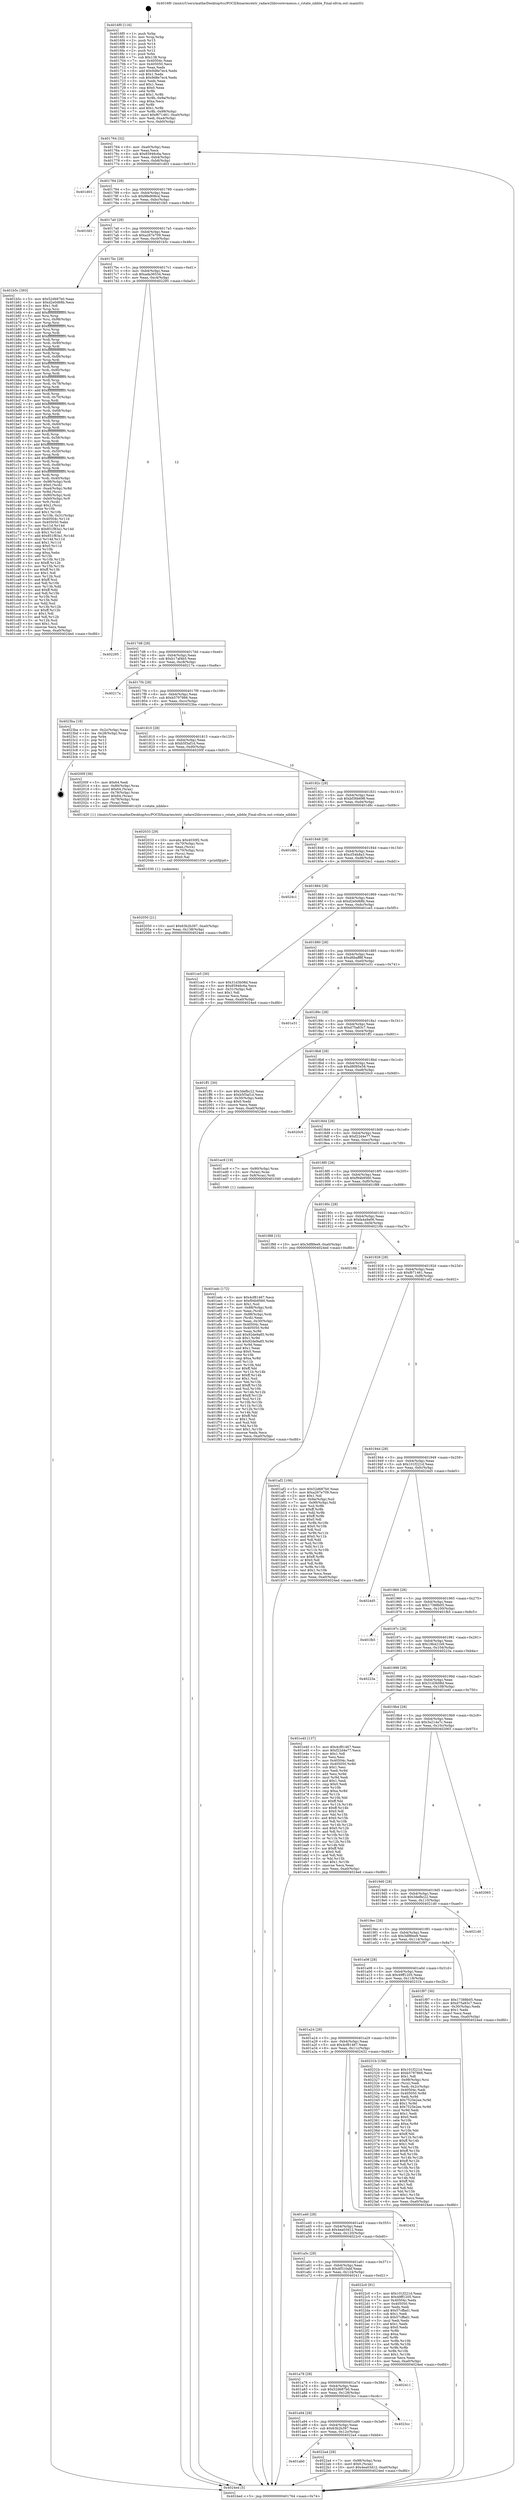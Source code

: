 digraph "0x4016f0" {
  label = "0x4016f0 (/mnt/c/Users/mathe/Desktop/tcc/POCII/binaries/extr_radare2librcorevmenus.c_rotate_nibble_Final-ollvm.out::main(0))"
  labelloc = "t"
  node[shape=record]

  Entry [label="",width=0.3,height=0.3,shape=circle,fillcolor=black,style=filled]
  "0x401764" [label="{
     0x401764 [32]\l
     | [instrs]\l
     &nbsp;&nbsp;0x401764 \<+6\>: mov -0xa0(%rbp),%eax\l
     &nbsp;&nbsp;0x40176a \<+2\>: mov %eax,%ecx\l
     &nbsp;&nbsp;0x40176c \<+6\>: sub $0x85946c6a,%ecx\l
     &nbsp;&nbsp;0x401772 \<+6\>: mov %eax,-0xb4(%rbp)\l
     &nbsp;&nbsp;0x401778 \<+6\>: mov %ecx,-0xb8(%rbp)\l
     &nbsp;&nbsp;0x40177e \<+6\>: je 0000000000401d03 \<main+0x613\>\l
  }"]
  "0x401d03" [label="{
     0x401d03\l
  }", style=dashed]
  "0x401784" [label="{
     0x401784 [28]\l
     | [instrs]\l
     &nbsp;&nbsp;0x401784 \<+5\>: jmp 0000000000401789 \<main+0x99\>\l
     &nbsp;&nbsp;0x401789 \<+6\>: mov -0xb4(%rbp),%eax\l
     &nbsp;&nbsp;0x40178f \<+5\>: sub $0x98e808cd,%eax\l
     &nbsp;&nbsp;0x401794 \<+6\>: mov %eax,-0xbc(%rbp)\l
     &nbsp;&nbsp;0x40179a \<+6\>: je 0000000000401fd3 \<main+0x8e3\>\l
  }"]
  Exit [label="",width=0.3,height=0.3,shape=circle,fillcolor=black,style=filled,peripheries=2]
  "0x401fd3" [label="{
     0x401fd3\l
  }", style=dashed]
  "0x4017a0" [label="{
     0x4017a0 [28]\l
     | [instrs]\l
     &nbsp;&nbsp;0x4017a0 \<+5\>: jmp 00000000004017a5 \<main+0xb5\>\l
     &nbsp;&nbsp;0x4017a5 \<+6\>: mov -0xb4(%rbp),%eax\l
     &nbsp;&nbsp;0x4017ab \<+5\>: sub $0xa267e709,%eax\l
     &nbsp;&nbsp;0x4017b0 \<+6\>: mov %eax,-0xc0(%rbp)\l
     &nbsp;&nbsp;0x4017b6 \<+6\>: je 0000000000401b5c \<main+0x46c\>\l
  }"]
  "0x401ab0" [label="{
     0x401ab0\l
  }", style=dashed]
  "0x401b5c" [label="{
     0x401b5c [393]\l
     | [instrs]\l
     &nbsp;&nbsp;0x401b5c \<+5\>: mov $0x52d687b0,%eax\l
     &nbsp;&nbsp;0x401b61 \<+5\>: mov $0xd2e0d68b,%ecx\l
     &nbsp;&nbsp;0x401b66 \<+2\>: mov $0x1,%dl\l
     &nbsp;&nbsp;0x401b68 \<+3\>: mov %rsp,%rsi\l
     &nbsp;&nbsp;0x401b6b \<+4\>: add $0xfffffffffffffff0,%rsi\l
     &nbsp;&nbsp;0x401b6f \<+3\>: mov %rsi,%rsp\l
     &nbsp;&nbsp;0x401b72 \<+7\>: mov %rsi,-0x98(%rbp)\l
     &nbsp;&nbsp;0x401b79 \<+3\>: mov %rsp,%rsi\l
     &nbsp;&nbsp;0x401b7c \<+4\>: add $0xfffffffffffffff0,%rsi\l
     &nbsp;&nbsp;0x401b80 \<+3\>: mov %rsi,%rsp\l
     &nbsp;&nbsp;0x401b83 \<+3\>: mov %rsp,%rdi\l
     &nbsp;&nbsp;0x401b86 \<+4\>: add $0xfffffffffffffff0,%rdi\l
     &nbsp;&nbsp;0x401b8a \<+3\>: mov %rdi,%rsp\l
     &nbsp;&nbsp;0x401b8d \<+7\>: mov %rdi,-0x90(%rbp)\l
     &nbsp;&nbsp;0x401b94 \<+3\>: mov %rsp,%rdi\l
     &nbsp;&nbsp;0x401b97 \<+4\>: add $0xfffffffffffffff0,%rdi\l
     &nbsp;&nbsp;0x401b9b \<+3\>: mov %rdi,%rsp\l
     &nbsp;&nbsp;0x401b9e \<+7\>: mov %rdi,-0x88(%rbp)\l
     &nbsp;&nbsp;0x401ba5 \<+3\>: mov %rsp,%rdi\l
     &nbsp;&nbsp;0x401ba8 \<+4\>: add $0xfffffffffffffff0,%rdi\l
     &nbsp;&nbsp;0x401bac \<+3\>: mov %rdi,%rsp\l
     &nbsp;&nbsp;0x401baf \<+4\>: mov %rdi,-0x80(%rbp)\l
     &nbsp;&nbsp;0x401bb3 \<+3\>: mov %rsp,%rdi\l
     &nbsp;&nbsp;0x401bb6 \<+4\>: add $0xfffffffffffffff0,%rdi\l
     &nbsp;&nbsp;0x401bba \<+3\>: mov %rdi,%rsp\l
     &nbsp;&nbsp;0x401bbd \<+4\>: mov %rdi,-0x78(%rbp)\l
     &nbsp;&nbsp;0x401bc1 \<+3\>: mov %rsp,%rdi\l
     &nbsp;&nbsp;0x401bc4 \<+4\>: add $0xfffffffffffffff0,%rdi\l
     &nbsp;&nbsp;0x401bc8 \<+3\>: mov %rdi,%rsp\l
     &nbsp;&nbsp;0x401bcb \<+4\>: mov %rdi,-0x70(%rbp)\l
     &nbsp;&nbsp;0x401bcf \<+3\>: mov %rsp,%rdi\l
     &nbsp;&nbsp;0x401bd2 \<+4\>: add $0xfffffffffffffff0,%rdi\l
     &nbsp;&nbsp;0x401bd6 \<+3\>: mov %rdi,%rsp\l
     &nbsp;&nbsp;0x401bd9 \<+4\>: mov %rdi,-0x68(%rbp)\l
     &nbsp;&nbsp;0x401bdd \<+3\>: mov %rsp,%rdi\l
     &nbsp;&nbsp;0x401be0 \<+4\>: add $0xfffffffffffffff0,%rdi\l
     &nbsp;&nbsp;0x401be4 \<+3\>: mov %rdi,%rsp\l
     &nbsp;&nbsp;0x401be7 \<+4\>: mov %rdi,-0x60(%rbp)\l
     &nbsp;&nbsp;0x401beb \<+3\>: mov %rsp,%rdi\l
     &nbsp;&nbsp;0x401bee \<+4\>: add $0xfffffffffffffff0,%rdi\l
     &nbsp;&nbsp;0x401bf2 \<+3\>: mov %rdi,%rsp\l
     &nbsp;&nbsp;0x401bf5 \<+4\>: mov %rdi,-0x58(%rbp)\l
     &nbsp;&nbsp;0x401bf9 \<+3\>: mov %rsp,%rdi\l
     &nbsp;&nbsp;0x401bfc \<+4\>: add $0xfffffffffffffff0,%rdi\l
     &nbsp;&nbsp;0x401c00 \<+3\>: mov %rdi,%rsp\l
     &nbsp;&nbsp;0x401c03 \<+4\>: mov %rdi,-0x50(%rbp)\l
     &nbsp;&nbsp;0x401c07 \<+3\>: mov %rsp,%rdi\l
     &nbsp;&nbsp;0x401c0a \<+4\>: add $0xfffffffffffffff0,%rdi\l
     &nbsp;&nbsp;0x401c0e \<+3\>: mov %rdi,%rsp\l
     &nbsp;&nbsp;0x401c11 \<+4\>: mov %rdi,-0x48(%rbp)\l
     &nbsp;&nbsp;0x401c15 \<+3\>: mov %rsp,%rdi\l
     &nbsp;&nbsp;0x401c18 \<+4\>: add $0xfffffffffffffff0,%rdi\l
     &nbsp;&nbsp;0x401c1c \<+3\>: mov %rdi,%rsp\l
     &nbsp;&nbsp;0x401c1f \<+4\>: mov %rdi,-0x40(%rbp)\l
     &nbsp;&nbsp;0x401c23 \<+7\>: mov -0x98(%rbp),%rdi\l
     &nbsp;&nbsp;0x401c2a \<+6\>: movl $0x0,(%rdi)\l
     &nbsp;&nbsp;0x401c30 \<+7\>: mov -0xa4(%rbp),%r8d\l
     &nbsp;&nbsp;0x401c37 \<+3\>: mov %r8d,(%rsi)\l
     &nbsp;&nbsp;0x401c3a \<+7\>: mov -0x90(%rbp),%rdi\l
     &nbsp;&nbsp;0x401c41 \<+7\>: mov -0xb0(%rbp),%r9\l
     &nbsp;&nbsp;0x401c48 \<+3\>: mov %r9,(%rdi)\l
     &nbsp;&nbsp;0x401c4b \<+3\>: cmpl $0x2,(%rsi)\l
     &nbsp;&nbsp;0x401c4e \<+4\>: setne %r10b\l
     &nbsp;&nbsp;0x401c52 \<+4\>: and $0x1,%r10b\l
     &nbsp;&nbsp;0x401c56 \<+4\>: mov %r10b,-0x31(%rbp)\l
     &nbsp;&nbsp;0x401c5a \<+8\>: mov 0x40504c,%r11d\l
     &nbsp;&nbsp;0x401c62 \<+7\>: mov 0x405050,%ebx\l
     &nbsp;&nbsp;0x401c69 \<+3\>: mov %r11d,%r14d\l
     &nbsp;&nbsp;0x401c6c \<+7\>: sub $0x851f83a1,%r14d\l
     &nbsp;&nbsp;0x401c73 \<+4\>: sub $0x1,%r14d\l
     &nbsp;&nbsp;0x401c77 \<+7\>: add $0x851f83a1,%r14d\l
     &nbsp;&nbsp;0x401c7e \<+4\>: imul %r14d,%r11d\l
     &nbsp;&nbsp;0x401c82 \<+4\>: and $0x1,%r11d\l
     &nbsp;&nbsp;0x401c86 \<+4\>: cmp $0x0,%r11d\l
     &nbsp;&nbsp;0x401c8a \<+4\>: sete %r10b\l
     &nbsp;&nbsp;0x401c8e \<+3\>: cmp $0xa,%ebx\l
     &nbsp;&nbsp;0x401c91 \<+4\>: setl %r15b\l
     &nbsp;&nbsp;0x401c95 \<+3\>: mov %r10b,%r12b\l
     &nbsp;&nbsp;0x401c98 \<+4\>: xor $0xff,%r12b\l
     &nbsp;&nbsp;0x401c9c \<+3\>: mov %r15b,%r13b\l
     &nbsp;&nbsp;0x401c9f \<+4\>: xor $0xff,%r13b\l
     &nbsp;&nbsp;0x401ca3 \<+3\>: xor $0x1,%dl\l
     &nbsp;&nbsp;0x401ca6 \<+3\>: mov %r12b,%sil\l
     &nbsp;&nbsp;0x401ca9 \<+4\>: and $0xff,%sil\l
     &nbsp;&nbsp;0x401cad \<+3\>: and %dl,%r10b\l
     &nbsp;&nbsp;0x401cb0 \<+3\>: mov %r13b,%dil\l
     &nbsp;&nbsp;0x401cb3 \<+4\>: and $0xff,%dil\l
     &nbsp;&nbsp;0x401cb7 \<+3\>: and %dl,%r15b\l
     &nbsp;&nbsp;0x401cba \<+3\>: or %r10b,%sil\l
     &nbsp;&nbsp;0x401cbd \<+3\>: or %r15b,%dil\l
     &nbsp;&nbsp;0x401cc0 \<+3\>: xor %dil,%sil\l
     &nbsp;&nbsp;0x401cc3 \<+3\>: or %r13b,%r12b\l
     &nbsp;&nbsp;0x401cc6 \<+4\>: xor $0xff,%r12b\l
     &nbsp;&nbsp;0x401cca \<+3\>: or $0x1,%dl\l
     &nbsp;&nbsp;0x401ccd \<+3\>: and %dl,%r12b\l
     &nbsp;&nbsp;0x401cd0 \<+3\>: or %r12b,%sil\l
     &nbsp;&nbsp;0x401cd3 \<+4\>: test $0x1,%sil\l
     &nbsp;&nbsp;0x401cd7 \<+3\>: cmovne %ecx,%eax\l
     &nbsp;&nbsp;0x401cda \<+6\>: mov %eax,-0xa0(%rbp)\l
     &nbsp;&nbsp;0x401ce0 \<+5\>: jmp 00000000004024ed \<main+0xdfd\>\l
  }"]
  "0x4017bc" [label="{
     0x4017bc [28]\l
     | [instrs]\l
     &nbsp;&nbsp;0x4017bc \<+5\>: jmp 00000000004017c1 \<main+0xd1\>\l
     &nbsp;&nbsp;0x4017c1 \<+6\>: mov -0xb4(%rbp),%eax\l
     &nbsp;&nbsp;0x4017c7 \<+5\>: sub $0xada36534,%eax\l
     &nbsp;&nbsp;0x4017cc \<+6\>: mov %eax,-0xc4(%rbp)\l
     &nbsp;&nbsp;0x4017d2 \<+6\>: je 0000000000402295 \<main+0xba5\>\l
  }"]
  "0x4022a4" [label="{
     0x4022a4 [28]\l
     | [instrs]\l
     &nbsp;&nbsp;0x4022a4 \<+7\>: mov -0x98(%rbp),%rax\l
     &nbsp;&nbsp;0x4022ab \<+6\>: movl $0x0,(%rax)\l
     &nbsp;&nbsp;0x4022b1 \<+10\>: movl $0x4ea03d12,-0xa0(%rbp)\l
     &nbsp;&nbsp;0x4022bb \<+5\>: jmp 00000000004024ed \<main+0xdfd\>\l
  }"]
  "0x402295" [label="{
     0x402295\l
  }", style=dashed]
  "0x4017d8" [label="{
     0x4017d8 [28]\l
     | [instrs]\l
     &nbsp;&nbsp;0x4017d8 \<+5\>: jmp 00000000004017dd \<main+0xed\>\l
     &nbsp;&nbsp;0x4017dd \<+6\>: mov -0xb4(%rbp),%eax\l
     &nbsp;&nbsp;0x4017e3 \<+5\>: sub $0xb17af4b5,%eax\l
     &nbsp;&nbsp;0x4017e8 \<+6\>: mov %eax,-0xc8(%rbp)\l
     &nbsp;&nbsp;0x4017ee \<+6\>: je 000000000040217a \<main+0xa8a\>\l
  }"]
  "0x401a94" [label="{
     0x401a94 [28]\l
     | [instrs]\l
     &nbsp;&nbsp;0x401a94 \<+5\>: jmp 0000000000401a99 \<main+0x3a9\>\l
     &nbsp;&nbsp;0x401a99 \<+6\>: mov -0xb4(%rbp),%eax\l
     &nbsp;&nbsp;0x401a9f \<+5\>: sub $0x63b2b397,%eax\l
     &nbsp;&nbsp;0x401aa4 \<+6\>: mov %eax,-0x12c(%rbp)\l
     &nbsp;&nbsp;0x401aaa \<+6\>: je 00000000004022a4 \<main+0xbb4\>\l
  }"]
  "0x40217a" [label="{
     0x40217a\l
  }", style=dashed]
  "0x4017f4" [label="{
     0x4017f4 [28]\l
     | [instrs]\l
     &nbsp;&nbsp;0x4017f4 \<+5\>: jmp 00000000004017f9 \<main+0x109\>\l
     &nbsp;&nbsp;0x4017f9 \<+6\>: mov -0xb4(%rbp),%eax\l
     &nbsp;&nbsp;0x4017ff \<+5\>: sub $0xb5797866,%eax\l
     &nbsp;&nbsp;0x401804 \<+6\>: mov %eax,-0xcc(%rbp)\l
     &nbsp;&nbsp;0x40180a \<+6\>: je 00000000004023ba \<main+0xcca\>\l
  }"]
  "0x4023cc" [label="{
     0x4023cc\l
  }", style=dashed]
  "0x4023ba" [label="{
     0x4023ba [18]\l
     | [instrs]\l
     &nbsp;&nbsp;0x4023ba \<+3\>: mov -0x2c(%rbp),%eax\l
     &nbsp;&nbsp;0x4023bd \<+4\>: lea -0x28(%rbp),%rsp\l
     &nbsp;&nbsp;0x4023c1 \<+1\>: pop %rbx\l
     &nbsp;&nbsp;0x4023c2 \<+2\>: pop %r12\l
     &nbsp;&nbsp;0x4023c4 \<+2\>: pop %r13\l
     &nbsp;&nbsp;0x4023c6 \<+2\>: pop %r14\l
     &nbsp;&nbsp;0x4023c8 \<+2\>: pop %r15\l
     &nbsp;&nbsp;0x4023ca \<+1\>: pop %rbp\l
     &nbsp;&nbsp;0x4023cb \<+1\>: ret\l
  }"]
  "0x401810" [label="{
     0x401810 [28]\l
     | [instrs]\l
     &nbsp;&nbsp;0x401810 \<+5\>: jmp 0000000000401815 \<main+0x125\>\l
     &nbsp;&nbsp;0x401815 \<+6\>: mov -0xb4(%rbp),%eax\l
     &nbsp;&nbsp;0x40181b \<+5\>: sub $0xb5f3af1d,%eax\l
     &nbsp;&nbsp;0x401820 \<+6\>: mov %eax,-0xd0(%rbp)\l
     &nbsp;&nbsp;0x401826 \<+6\>: je 000000000040200f \<main+0x91f\>\l
  }"]
  "0x401a78" [label="{
     0x401a78 [28]\l
     | [instrs]\l
     &nbsp;&nbsp;0x401a78 \<+5\>: jmp 0000000000401a7d \<main+0x38d\>\l
     &nbsp;&nbsp;0x401a7d \<+6\>: mov -0xb4(%rbp),%eax\l
     &nbsp;&nbsp;0x401a83 \<+5\>: sub $0x52d687b0,%eax\l
     &nbsp;&nbsp;0x401a88 \<+6\>: mov %eax,-0x128(%rbp)\l
     &nbsp;&nbsp;0x401a8e \<+6\>: je 00000000004023cc \<main+0xcdc\>\l
  }"]
  "0x40200f" [label="{
     0x40200f [36]\l
     | [instrs]\l
     &nbsp;&nbsp;0x40200f \<+5\>: mov $0x64,%edi\l
     &nbsp;&nbsp;0x402014 \<+4\>: mov -0x80(%rbp),%rax\l
     &nbsp;&nbsp;0x402018 \<+6\>: movl $0x64,(%rax)\l
     &nbsp;&nbsp;0x40201e \<+4\>: mov -0x78(%rbp),%rax\l
     &nbsp;&nbsp;0x402022 \<+6\>: movl $0x64,(%rax)\l
     &nbsp;&nbsp;0x402028 \<+4\>: mov -0x78(%rbp),%rax\l
     &nbsp;&nbsp;0x40202c \<+2\>: mov (%rax),%esi\l
     &nbsp;&nbsp;0x40202e \<+5\>: call 0000000000401420 \<rotate_nibble\>\l
     | [calls]\l
     &nbsp;&nbsp;0x401420 \{1\} (/mnt/c/Users/mathe/Desktop/tcc/POCII/binaries/extr_radare2librcorevmenus.c_rotate_nibble_Final-ollvm.out::rotate_nibble)\l
  }"]
  "0x40182c" [label="{
     0x40182c [28]\l
     | [instrs]\l
     &nbsp;&nbsp;0x40182c \<+5\>: jmp 0000000000401831 \<main+0x141\>\l
     &nbsp;&nbsp;0x401831 \<+6\>: mov -0xb4(%rbp),%eax\l
     &nbsp;&nbsp;0x401837 \<+5\>: sub $0xbf36b698,%eax\l
     &nbsp;&nbsp;0x40183c \<+6\>: mov %eax,-0xd4(%rbp)\l
     &nbsp;&nbsp;0x401842 \<+6\>: je 0000000000401d8c \<main+0x69c\>\l
  }"]
  "0x402411" [label="{
     0x402411\l
  }", style=dashed]
  "0x401d8c" [label="{
     0x401d8c\l
  }", style=dashed]
  "0x401848" [label="{
     0x401848 [28]\l
     | [instrs]\l
     &nbsp;&nbsp;0x401848 \<+5\>: jmp 000000000040184d \<main+0x15d\>\l
     &nbsp;&nbsp;0x40184d \<+6\>: mov -0xb4(%rbp),%eax\l
     &nbsp;&nbsp;0x401853 \<+5\>: sub $0xcf34b8a3,%eax\l
     &nbsp;&nbsp;0x401858 \<+6\>: mov %eax,-0xd8(%rbp)\l
     &nbsp;&nbsp;0x40185e \<+6\>: je 00000000004024c1 \<main+0xdd1\>\l
  }"]
  "0x401a5c" [label="{
     0x401a5c [28]\l
     | [instrs]\l
     &nbsp;&nbsp;0x401a5c \<+5\>: jmp 0000000000401a61 \<main+0x371\>\l
     &nbsp;&nbsp;0x401a61 \<+6\>: mov -0xb4(%rbp),%eax\l
     &nbsp;&nbsp;0x401a67 \<+5\>: sub $0x4f510abf,%eax\l
     &nbsp;&nbsp;0x401a6c \<+6\>: mov %eax,-0x124(%rbp)\l
     &nbsp;&nbsp;0x401a72 \<+6\>: je 0000000000402411 \<main+0xd21\>\l
  }"]
  "0x4024c1" [label="{
     0x4024c1\l
  }", style=dashed]
  "0x401864" [label="{
     0x401864 [28]\l
     | [instrs]\l
     &nbsp;&nbsp;0x401864 \<+5\>: jmp 0000000000401869 \<main+0x179\>\l
     &nbsp;&nbsp;0x401869 \<+6\>: mov -0xb4(%rbp),%eax\l
     &nbsp;&nbsp;0x40186f \<+5\>: sub $0xd2e0d68b,%eax\l
     &nbsp;&nbsp;0x401874 \<+6\>: mov %eax,-0xdc(%rbp)\l
     &nbsp;&nbsp;0x40187a \<+6\>: je 0000000000401ce5 \<main+0x5f5\>\l
  }"]
  "0x4022c0" [label="{
     0x4022c0 [91]\l
     | [instrs]\l
     &nbsp;&nbsp;0x4022c0 \<+5\>: mov $0x101f221d,%eax\l
     &nbsp;&nbsp;0x4022c5 \<+5\>: mov $0x49ff1205,%ecx\l
     &nbsp;&nbsp;0x4022ca \<+7\>: mov 0x40504c,%edx\l
     &nbsp;&nbsp;0x4022d1 \<+7\>: mov 0x405050,%esi\l
     &nbsp;&nbsp;0x4022d8 \<+2\>: mov %edx,%edi\l
     &nbsp;&nbsp;0x4022da \<+6\>: add $0x57cffad1,%edi\l
     &nbsp;&nbsp;0x4022e0 \<+3\>: sub $0x1,%edi\l
     &nbsp;&nbsp;0x4022e3 \<+6\>: sub $0x57cffad1,%edi\l
     &nbsp;&nbsp;0x4022e9 \<+3\>: imul %edi,%edx\l
     &nbsp;&nbsp;0x4022ec \<+3\>: and $0x1,%edx\l
     &nbsp;&nbsp;0x4022ef \<+3\>: cmp $0x0,%edx\l
     &nbsp;&nbsp;0x4022f2 \<+4\>: sete %r8b\l
     &nbsp;&nbsp;0x4022f6 \<+3\>: cmp $0xa,%esi\l
     &nbsp;&nbsp;0x4022f9 \<+4\>: setl %r9b\l
     &nbsp;&nbsp;0x4022fd \<+3\>: mov %r8b,%r10b\l
     &nbsp;&nbsp;0x402300 \<+3\>: and %r9b,%r10b\l
     &nbsp;&nbsp;0x402303 \<+3\>: xor %r9b,%r8b\l
     &nbsp;&nbsp;0x402306 \<+3\>: or %r8b,%r10b\l
     &nbsp;&nbsp;0x402309 \<+4\>: test $0x1,%r10b\l
     &nbsp;&nbsp;0x40230d \<+3\>: cmovne %ecx,%eax\l
     &nbsp;&nbsp;0x402310 \<+6\>: mov %eax,-0xa0(%rbp)\l
     &nbsp;&nbsp;0x402316 \<+5\>: jmp 00000000004024ed \<main+0xdfd\>\l
  }"]
  "0x401ce5" [label="{
     0x401ce5 [30]\l
     | [instrs]\l
     &nbsp;&nbsp;0x401ce5 \<+5\>: mov $0x31d3b08d,%eax\l
     &nbsp;&nbsp;0x401cea \<+5\>: mov $0x85946c6a,%ecx\l
     &nbsp;&nbsp;0x401cef \<+3\>: mov -0x31(%rbp),%dl\l
     &nbsp;&nbsp;0x401cf2 \<+3\>: test $0x1,%dl\l
     &nbsp;&nbsp;0x401cf5 \<+3\>: cmovne %ecx,%eax\l
     &nbsp;&nbsp;0x401cf8 \<+6\>: mov %eax,-0xa0(%rbp)\l
     &nbsp;&nbsp;0x401cfe \<+5\>: jmp 00000000004024ed \<main+0xdfd\>\l
  }"]
  "0x401880" [label="{
     0x401880 [28]\l
     | [instrs]\l
     &nbsp;&nbsp;0x401880 \<+5\>: jmp 0000000000401885 \<main+0x195\>\l
     &nbsp;&nbsp;0x401885 \<+6\>: mov -0xb4(%rbp),%eax\l
     &nbsp;&nbsp;0x40188b \<+5\>: sub $0xd6baff8f,%eax\l
     &nbsp;&nbsp;0x401890 \<+6\>: mov %eax,-0xe0(%rbp)\l
     &nbsp;&nbsp;0x401896 \<+6\>: je 0000000000401e31 \<main+0x741\>\l
  }"]
  "0x401a40" [label="{
     0x401a40 [28]\l
     | [instrs]\l
     &nbsp;&nbsp;0x401a40 \<+5\>: jmp 0000000000401a45 \<main+0x355\>\l
     &nbsp;&nbsp;0x401a45 \<+6\>: mov -0xb4(%rbp),%eax\l
     &nbsp;&nbsp;0x401a4b \<+5\>: sub $0x4ea03d12,%eax\l
     &nbsp;&nbsp;0x401a50 \<+6\>: mov %eax,-0x120(%rbp)\l
     &nbsp;&nbsp;0x401a56 \<+6\>: je 00000000004022c0 \<main+0xbd0\>\l
  }"]
  "0x401e31" [label="{
     0x401e31\l
  }", style=dashed]
  "0x40189c" [label="{
     0x40189c [28]\l
     | [instrs]\l
     &nbsp;&nbsp;0x40189c \<+5\>: jmp 00000000004018a1 \<main+0x1b1\>\l
     &nbsp;&nbsp;0x4018a1 \<+6\>: mov -0xb4(%rbp),%eax\l
     &nbsp;&nbsp;0x4018a7 \<+5\>: sub $0xd75a83c7,%eax\l
     &nbsp;&nbsp;0x4018ac \<+6\>: mov %eax,-0xe4(%rbp)\l
     &nbsp;&nbsp;0x4018b2 \<+6\>: je 0000000000401ff1 \<main+0x901\>\l
  }"]
  "0x402432" [label="{
     0x402432\l
  }", style=dashed]
  "0x401ff1" [label="{
     0x401ff1 [30]\l
     | [instrs]\l
     &nbsp;&nbsp;0x401ff1 \<+5\>: mov $0x3defbc22,%eax\l
     &nbsp;&nbsp;0x401ff6 \<+5\>: mov $0xb5f3af1d,%ecx\l
     &nbsp;&nbsp;0x401ffb \<+3\>: mov -0x30(%rbp),%edx\l
     &nbsp;&nbsp;0x401ffe \<+3\>: cmp $0x0,%edx\l
     &nbsp;&nbsp;0x402001 \<+3\>: cmove %ecx,%eax\l
     &nbsp;&nbsp;0x402004 \<+6\>: mov %eax,-0xa0(%rbp)\l
     &nbsp;&nbsp;0x40200a \<+5\>: jmp 00000000004024ed \<main+0xdfd\>\l
  }"]
  "0x4018b8" [label="{
     0x4018b8 [28]\l
     | [instrs]\l
     &nbsp;&nbsp;0x4018b8 \<+5\>: jmp 00000000004018bd \<main+0x1cd\>\l
     &nbsp;&nbsp;0x4018bd \<+6\>: mov -0xb4(%rbp),%eax\l
     &nbsp;&nbsp;0x4018c3 \<+5\>: sub $0xd8085e58,%eax\l
     &nbsp;&nbsp;0x4018c8 \<+6\>: mov %eax,-0xe8(%rbp)\l
     &nbsp;&nbsp;0x4018ce \<+6\>: je 00000000004020c0 \<main+0x9d0\>\l
  }"]
  "0x401a24" [label="{
     0x401a24 [28]\l
     | [instrs]\l
     &nbsp;&nbsp;0x401a24 \<+5\>: jmp 0000000000401a29 \<main+0x339\>\l
     &nbsp;&nbsp;0x401a29 \<+6\>: mov -0xb4(%rbp),%eax\l
     &nbsp;&nbsp;0x401a2f \<+5\>: sub $0x4cf81467,%eax\l
     &nbsp;&nbsp;0x401a34 \<+6\>: mov %eax,-0x11c(%rbp)\l
     &nbsp;&nbsp;0x401a3a \<+6\>: je 0000000000402432 \<main+0xd42\>\l
  }"]
  "0x4020c0" [label="{
     0x4020c0\l
  }", style=dashed]
  "0x4018d4" [label="{
     0x4018d4 [28]\l
     | [instrs]\l
     &nbsp;&nbsp;0x4018d4 \<+5\>: jmp 00000000004018d9 \<main+0x1e9\>\l
     &nbsp;&nbsp;0x4018d9 \<+6\>: mov -0xb4(%rbp),%eax\l
     &nbsp;&nbsp;0x4018df \<+5\>: sub $0xf22d4e77,%eax\l
     &nbsp;&nbsp;0x4018e4 \<+6\>: mov %eax,-0xec(%rbp)\l
     &nbsp;&nbsp;0x4018ea \<+6\>: je 0000000000401ec9 \<main+0x7d9\>\l
  }"]
  "0x40231b" [label="{
     0x40231b [159]\l
     | [instrs]\l
     &nbsp;&nbsp;0x40231b \<+5\>: mov $0x101f221d,%eax\l
     &nbsp;&nbsp;0x402320 \<+5\>: mov $0xb5797866,%ecx\l
     &nbsp;&nbsp;0x402325 \<+2\>: mov $0x1,%dl\l
     &nbsp;&nbsp;0x402327 \<+7\>: mov -0x98(%rbp),%rsi\l
     &nbsp;&nbsp;0x40232e \<+2\>: mov (%rsi),%edi\l
     &nbsp;&nbsp;0x402330 \<+3\>: mov %edi,-0x2c(%rbp)\l
     &nbsp;&nbsp;0x402333 \<+7\>: mov 0x40504c,%edi\l
     &nbsp;&nbsp;0x40233a \<+8\>: mov 0x405050,%r8d\l
     &nbsp;&nbsp;0x402342 \<+3\>: mov %edi,%r9d\l
     &nbsp;&nbsp;0x402345 \<+7\>: add $0x7525e2ee,%r9d\l
     &nbsp;&nbsp;0x40234c \<+4\>: sub $0x1,%r9d\l
     &nbsp;&nbsp;0x402350 \<+7\>: sub $0x7525e2ee,%r9d\l
     &nbsp;&nbsp;0x402357 \<+4\>: imul %r9d,%edi\l
     &nbsp;&nbsp;0x40235b \<+3\>: and $0x1,%edi\l
     &nbsp;&nbsp;0x40235e \<+3\>: cmp $0x0,%edi\l
     &nbsp;&nbsp;0x402361 \<+4\>: sete %r10b\l
     &nbsp;&nbsp;0x402365 \<+4\>: cmp $0xa,%r8d\l
     &nbsp;&nbsp;0x402369 \<+4\>: setl %r11b\l
     &nbsp;&nbsp;0x40236d \<+3\>: mov %r10b,%bl\l
     &nbsp;&nbsp;0x402370 \<+3\>: xor $0xff,%bl\l
     &nbsp;&nbsp;0x402373 \<+3\>: mov %r11b,%r14b\l
     &nbsp;&nbsp;0x402376 \<+4\>: xor $0xff,%r14b\l
     &nbsp;&nbsp;0x40237a \<+3\>: xor $0x1,%dl\l
     &nbsp;&nbsp;0x40237d \<+3\>: mov %bl,%r15b\l
     &nbsp;&nbsp;0x402380 \<+4\>: and $0xff,%r15b\l
     &nbsp;&nbsp;0x402384 \<+3\>: and %dl,%r10b\l
     &nbsp;&nbsp;0x402387 \<+3\>: mov %r14b,%r12b\l
     &nbsp;&nbsp;0x40238a \<+4\>: and $0xff,%r12b\l
     &nbsp;&nbsp;0x40238e \<+3\>: and %dl,%r11b\l
     &nbsp;&nbsp;0x402391 \<+3\>: or %r10b,%r15b\l
     &nbsp;&nbsp;0x402394 \<+3\>: or %r11b,%r12b\l
     &nbsp;&nbsp;0x402397 \<+3\>: xor %r12b,%r15b\l
     &nbsp;&nbsp;0x40239a \<+3\>: or %r14b,%bl\l
     &nbsp;&nbsp;0x40239d \<+3\>: xor $0xff,%bl\l
     &nbsp;&nbsp;0x4023a0 \<+3\>: or $0x1,%dl\l
     &nbsp;&nbsp;0x4023a3 \<+2\>: and %dl,%bl\l
     &nbsp;&nbsp;0x4023a5 \<+3\>: or %bl,%r15b\l
     &nbsp;&nbsp;0x4023a8 \<+4\>: test $0x1,%r15b\l
     &nbsp;&nbsp;0x4023ac \<+3\>: cmovne %ecx,%eax\l
     &nbsp;&nbsp;0x4023af \<+6\>: mov %eax,-0xa0(%rbp)\l
     &nbsp;&nbsp;0x4023b5 \<+5\>: jmp 00000000004024ed \<main+0xdfd\>\l
  }"]
  "0x401ec9" [label="{
     0x401ec9 [19]\l
     | [instrs]\l
     &nbsp;&nbsp;0x401ec9 \<+7\>: mov -0x90(%rbp),%rax\l
     &nbsp;&nbsp;0x401ed0 \<+3\>: mov (%rax),%rax\l
     &nbsp;&nbsp;0x401ed3 \<+4\>: mov 0x8(%rax),%rdi\l
     &nbsp;&nbsp;0x401ed7 \<+5\>: call 0000000000401040 \<atoi@plt\>\l
     | [calls]\l
     &nbsp;&nbsp;0x401040 \{1\} (unknown)\l
  }"]
  "0x4018f0" [label="{
     0x4018f0 [28]\l
     | [instrs]\l
     &nbsp;&nbsp;0x4018f0 \<+5\>: jmp 00000000004018f5 \<main+0x205\>\l
     &nbsp;&nbsp;0x4018f5 \<+6\>: mov -0xb4(%rbp),%eax\l
     &nbsp;&nbsp;0x4018fb \<+5\>: sub $0xf94b9560,%eax\l
     &nbsp;&nbsp;0x401900 \<+6\>: mov %eax,-0xf0(%rbp)\l
     &nbsp;&nbsp;0x401906 \<+6\>: je 0000000000401f88 \<main+0x898\>\l
  }"]
  "0x402050" [label="{
     0x402050 [21]\l
     | [instrs]\l
     &nbsp;&nbsp;0x402050 \<+10\>: movl $0x63b2b397,-0xa0(%rbp)\l
     &nbsp;&nbsp;0x40205a \<+6\>: mov %eax,-0x138(%rbp)\l
     &nbsp;&nbsp;0x402060 \<+5\>: jmp 00000000004024ed \<main+0xdfd\>\l
  }"]
  "0x401f88" [label="{
     0x401f88 [15]\l
     | [instrs]\l
     &nbsp;&nbsp;0x401f88 \<+10\>: movl $0x3df8fee9,-0xa0(%rbp)\l
     &nbsp;&nbsp;0x401f92 \<+5\>: jmp 00000000004024ed \<main+0xdfd\>\l
  }"]
  "0x40190c" [label="{
     0x40190c [28]\l
     | [instrs]\l
     &nbsp;&nbsp;0x40190c \<+5\>: jmp 0000000000401911 \<main+0x221\>\l
     &nbsp;&nbsp;0x401911 \<+6\>: mov -0xb4(%rbp),%eax\l
     &nbsp;&nbsp;0x401917 \<+5\>: sub $0xfa4a9a06,%eax\l
     &nbsp;&nbsp;0x40191c \<+6\>: mov %eax,-0xf4(%rbp)\l
     &nbsp;&nbsp;0x401922 \<+6\>: je 000000000040216b \<main+0xa7b\>\l
  }"]
  "0x402033" [label="{
     0x402033 [29]\l
     | [instrs]\l
     &nbsp;&nbsp;0x402033 \<+10\>: movabs $0x4030f2,%rdi\l
     &nbsp;&nbsp;0x40203d \<+4\>: mov -0x70(%rbp),%rcx\l
     &nbsp;&nbsp;0x402041 \<+2\>: mov %eax,(%rcx)\l
     &nbsp;&nbsp;0x402043 \<+4\>: mov -0x70(%rbp),%rcx\l
     &nbsp;&nbsp;0x402047 \<+2\>: mov (%rcx),%esi\l
     &nbsp;&nbsp;0x402049 \<+2\>: mov $0x0,%al\l
     &nbsp;&nbsp;0x40204b \<+5\>: call 0000000000401030 \<printf@plt\>\l
     | [calls]\l
     &nbsp;&nbsp;0x401030 \{1\} (unknown)\l
  }"]
  "0x40216b" [label="{
     0x40216b\l
  }", style=dashed]
  "0x401928" [label="{
     0x401928 [28]\l
     | [instrs]\l
     &nbsp;&nbsp;0x401928 \<+5\>: jmp 000000000040192d \<main+0x23d\>\l
     &nbsp;&nbsp;0x40192d \<+6\>: mov -0xb4(%rbp),%eax\l
     &nbsp;&nbsp;0x401933 \<+5\>: sub $0xf671461,%eax\l
     &nbsp;&nbsp;0x401938 \<+6\>: mov %eax,-0xf8(%rbp)\l
     &nbsp;&nbsp;0x40193e \<+6\>: je 0000000000401af2 \<main+0x402\>\l
  }"]
  "0x401a08" [label="{
     0x401a08 [28]\l
     | [instrs]\l
     &nbsp;&nbsp;0x401a08 \<+5\>: jmp 0000000000401a0d \<main+0x31d\>\l
     &nbsp;&nbsp;0x401a0d \<+6\>: mov -0xb4(%rbp),%eax\l
     &nbsp;&nbsp;0x401a13 \<+5\>: sub $0x49ff1205,%eax\l
     &nbsp;&nbsp;0x401a18 \<+6\>: mov %eax,-0x118(%rbp)\l
     &nbsp;&nbsp;0x401a1e \<+6\>: je 000000000040231b \<main+0xc2b\>\l
  }"]
  "0x401af2" [label="{
     0x401af2 [106]\l
     | [instrs]\l
     &nbsp;&nbsp;0x401af2 \<+5\>: mov $0x52d687b0,%eax\l
     &nbsp;&nbsp;0x401af7 \<+5\>: mov $0xa267e709,%ecx\l
     &nbsp;&nbsp;0x401afc \<+2\>: mov $0x1,%dl\l
     &nbsp;&nbsp;0x401afe \<+7\>: mov -0x9a(%rbp),%sil\l
     &nbsp;&nbsp;0x401b05 \<+7\>: mov -0x99(%rbp),%dil\l
     &nbsp;&nbsp;0x401b0c \<+3\>: mov %sil,%r8b\l
     &nbsp;&nbsp;0x401b0f \<+4\>: xor $0xff,%r8b\l
     &nbsp;&nbsp;0x401b13 \<+3\>: mov %dil,%r9b\l
     &nbsp;&nbsp;0x401b16 \<+4\>: xor $0xff,%r9b\l
     &nbsp;&nbsp;0x401b1a \<+3\>: xor $0x0,%dl\l
     &nbsp;&nbsp;0x401b1d \<+3\>: mov %r8b,%r10b\l
     &nbsp;&nbsp;0x401b20 \<+4\>: and $0x0,%r10b\l
     &nbsp;&nbsp;0x401b24 \<+3\>: and %dl,%sil\l
     &nbsp;&nbsp;0x401b27 \<+3\>: mov %r9b,%r11b\l
     &nbsp;&nbsp;0x401b2a \<+4\>: and $0x0,%r11b\l
     &nbsp;&nbsp;0x401b2e \<+3\>: and %dl,%dil\l
     &nbsp;&nbsp;0x401b31 \<+3\>: or %sil,%r10b\l
     &nbsp;&nbsp;0x401b34 \<+3\>: or %dil,%r11b\l
     &nbsp;&nbsp;0x401b37 \<+3\>: xor %r11b,%r10b\l
     &nbsp;&nbsp;0x401b3a \<+3\>: or %r9b,%r8b\l
     &nbsp;&nbsp;0x401b3d \<+4\>: xor $0xff,%r8b\l
     &nbsp;&nbsp;0x401b41 \<+3\>: or $0x0,%dl\l
     &nbsp;&nbsp;0x401b44 \<+3\>: and %dl,%r8b\l
     &nbsp;&nbsp;0x401b47 \<+3\>: or %r8b,%r10b\l
     &nbsp;&nbsp;0x401b4a \<+4\>: test $0x1,%r10b\l
     &nbsp;&nbsp;0x401b4e \<+3\>: cmovne %ecx,%eax\l
     &nbsp;&nbsp;0x401b51 \<+6\>: mov %eax,-0xa0(%rbp)\l
     &nbsp;&nbsp;0x401b57 \<+5\>: jmp 00000000004024ed \<main+0xdfd\>\l
  }"]
  "0x401944" [label="{
     0x401944 [28]\l
     | [instrs]\l
     &nbsp;&nbsp;0x401944 \<+5\>: jmp 0000000000401949 \<main+0x259\>\l
     &nbsp;&nbsp;0x401949 \<+6\>: mov -0xb4(%rbp),%eax\l
     &nbsp;&nbsp;0x40194f \<+5\>: sub $0x101f221d,%eax\l
     &nbsp;&nbsp;0x401954 \<+6\>: mov %eax,-0xfc(%rbp)\l
     &nbsp;&nbsp;0x40195a \<+6\>: je 00000000004024d5 \<main+0xde5\>\l
  }"]
  "0x4024ed" [label="{
     0x4024ed [5]\l
     | [instrs]\l
     &nbsp;&nbsp;0x4024ed \<+5\>: jmp 0000000000401764 \<main+0x74\>\l
  }"]
  "0x4016f0" [label="{
     0x4016f0 [116]\l
     | [instrs]\l
     &nbsp;&nbsp;0x4016f0 \<+1\>: push %rbp\l
     &nbsp;&nbsp;0x4016f1 \<+3\>: mov %rsp,%rbp\l
     &nbsp;&nbsp;0x4016f4 \<+2\>: push %r15\l
     &nbsp;&nbsp;0x4016f6 \<+2\>: push %r14\l
     &nbsp;&nbsp;0x4016f8 \<+2\>: push %r13\l
     &nbsp;&nbsp;0x4016fa \<+2\>: push %r12\l
     &nbsp;&nbsp;0x4016fc \<+1\>: push %rbx\l
     &nbsp;&nbsp;0x4016fd \<+7\>: sub $0x138,%rsp\l
     &nbsp;&nbsp;0x401704 \<+7\>: mov 0x40504c,%eax\l
     &nbsp;&nbsp;0x40170b \<+7\>: mov 0x405050,%ecx\l
     &nbsp;&nbsp;0x401712 \<+2\>: mov %eax,%edx\l
     &nbsp;&nbsp;0x401714 \<+6\>: add $0x9d8e7ec4,%edx\l
     &nbsp;&nbsp;0x40171a \<+3\>: sub $0x1,%edx\l
     &nbsp;&nbsp;0x40171d \<+6\>: sub $0x9d8e7ec4,%edx\l
     &nbsp;&nbsp;0x401723 \<+3\>: imul %edx,%eax\l
     &nbsp;&nbsp;0x401726 \<+3\>: and $0x1,%eax\l
     &nbsp;&nbsp;0x401729 \<+3\>: cmp $0x0,%eax\l
     &nbsp;&nbsp;0x40172c \<+4\>: sete %r8b\l
     &nbsp;&nbsp;0x401730 \<+4\>: and $0x1,%r8b\l
     &nbsp;&nbsp;0x401734 \<+7\>: mov %r8b,-0x9a(%rbp)\l
     &nbsp;&nbsp;0x40173b \<+3\>: cmp $0xa,%ecx\l
     &nbsp;&nbsp;0x40173e \<+4\>: setl %r8b\l
     &nbsp;&nbsp;0x401742 \<+4\>: and $0x1,%r8b\l
     &nbsp;&nbsp;0x401746 \<+7\>: mov %r8b,-0x99(%rbp)\l
     &nbsp;&nbsp;0x40174d \<+10\>: movl $0xf671461,-0xa0(%rbp)\l
     &nbsp;&nbsp;0x401757 \<+6\>: mov %edi,-0xa4(%rbp)\l
     &nbsp;&nbsp;0x40175d \<+7\>: mov %rsi,-0xb0(%rbp)\l
  }"]
  "0x401f97" [label="{
     0x401f97 [30]\l
     | [instrs]\l
     &nbsp;&nbsp;0x401f97 \<+5\>: mov $0x17388b05,%eax\l
     &nbsp;&nbsp;0x401f9c \<+5\>: mov $0xd75a83c7,%ecx\l
     &nbsp;&nbsp;0x401fa1 \<+3\>: mov -0x30(%rbp),%edx\l
     &nbsp;&nbsp;0x401fa4 \<+3\>: cmp $0x1,%edx\l
     &nbsp;&nbsp;0x401fa7 \<+3\>: cmovl %ecx,%eax\l
     &nbsp;&nbsp;0x401faa \<+6\>: mov %eax,-0xa0(%rbp)\l
     &nbsp;&nbsp;0x401fb0 \<+5\>: jmp 00000000004024ed \<main+0xdfd\>\l
  }"]
  "0x4019ec" [label="{
     0x4019ec [28]\l
     | [instrs]\l
     &nbsp;&nbsp;0x4019ec \<+5\>: jmp 00000000004019f1 \<main+0x301\>\l
     &nbsp;&nbsp;0x4019f1 \<+6\>: mov -0xb4(%rbp),%eax\l
     &nbsp;&nbsp;0x4019f7 \<+5\>: sub $0x3df8fee9,%eax\l
     &nbsp;&nbsp;0x4019fc \<+6\>: mov %eax,-0x114(%rbp)\l
     &nbsp;&nbsp;0x401a02 \<+6\>: je 0000000000401f97 \<main+0x8a7\>\l
  }"]
  "0x4024d5" [label="{
     0x4024d5\l
  }", style=dashed]
  "0x401960" [label="{
     0x401960 [28]\l
     | [instrs]\l
     &nbsp;&nbsp;0x401960 \<+5\>: jmp 0000000000401965 \<main+0x275\>\l
     &nbsp;&nbsp;0x401965 \<+6\>: mov -0xb4(%rbp),%eax\l
     &nbsp;&nbsp;0x40196b \<+5\>: sub $0x17388b05,%eax\l
     &nbsp;&nbsp;0x401970 \<+6\>: mov %eax,-0x100(%rbp)\l
     &nbsp;&nbsp;0x401976 \<+6\>: je 0000000000401fb5 \<main+0x8c5\>\l
  }"]
  "0x4021d0" [label="{
     0x4021d0\l
  }", style=dashed]
  "0x401fb5" [label="{
     0x401fb5\l
  }", style=dashed]
  "0x40197c" [label="{
     0x40197c [28]\l
     | [instrs]\l
     &nbsp;&nbsp;0x40197c \<+5\>: jmp 0000000000401981 \<main+0x291\>\l
     &nbsp;&nbsp;0x401981 \<+6\>: mov -0xb4(%rbp),%eax\l
     &nbsp;&nbsp;0x401987 \<+5\>: sub $0x19b421b9,%eax\l
     &nbsp;&nbsp;0x40198c \<+6\>: mov %eax,-0x104(%rbp)\l
     &nbsp;&nbsp;0x401992 \<+6\>: je 000000000040223a \<main+0xb4a\>\l
  }"]
  "0x4019d0" [label="{
     0x4019d0 [28]\l
     | [instrs]\l
     &nbsp;&nbsp;0x4019d0 \<+5\>: jmp 00000000004019d5 \<main+0x2e5\>\l
     &nbsp;&nbsp;0x4019d5 \<+6\>: mov -0xb4(%rbp),%eax\l
     &nbsp;&nbsp;0x4019db \<+5\>: sub $0x3defbc22,%eax\l
     &nbsp;&nbsp;0x4019e0 \<+6\>: mov %eax,-0x110(%rbp)\l
     &nbsp;&nbsp;0x4019e6 \<+6\>: je 00000000004021d0 \<main+0xae0\>\l
  }"]
  "0x40223a" [label="{
     0x40223a\l
  }", style=dashed]
  "0x401998" [label="{
     0x401998 [28]\l
     | [instrs]\l
     &nbsp;&nbsp;0x401998 \<+5\>: jmp 000000000040199d \<main+0x2ad\>\l
     &nbsp;&nbsp;0x40199d \<+6\>: mov -0xb4(%rbp),%eax\l
     &nbsp;&nbsp;0x4019a3 \<+5\>: sub $0x31d3b08d,%eax\l
     &nbsp;&nbsp;0x4019a8 \<+6\>: mov %eax,-0x108(%rbp)\l
     &nbsp;&nbsp;0x4019ae \<+6\>: je 0000000000401e40 \<main+0x750\>\l
  }"]
  "0x402065" [label="{
     0x402065\l
  }", style=dashed]
  "0x401e40" [label="{
     0x401e40 [137]\l
     | [instrs]\l
     &nbsp;&nbsp;0x401e40 \<+5\>: mov $0x4cf81467,%eax\l
     &nbsp;&nbsp;0x401e45 \<+5\>: mov $0xf22d4e77,%ecx\l
     &nbsp;&nbsp;0x401e4a \<+2\>: mov $0x1,%dl\l
     &nbsp;&nbsp;0x401e4c \<+2\>: xor %esi,%esi\l
     &nbsp;&nbsp;0x401e4e \<+7\>: mov 0x40504c,%edi\l
     &nbsp;&nbsp;0x401e55 \<+8\>: mov 0x405050,%r8d\l
     &nbsp;&nbsp;0x401e5d \<+3\>: sub $0x1,%esi\l
     &nbsp;&nbsp;0x401e60 \<+3\>: mov %edi,%r9d\l
     &nbsp;&nbsp;0x401e63 \<+3\>: add %esi,%r9d\l
     &nbsp;&nbsp;0x401e66 \<+4\>: imul %r9d,%edi\l
     &nbsp;&nbsp;0x401e6a \<+3\>: and $0x1,%edi\l
     &nbsp;&nbsp;0x401e6d \<+3\>: cmp $0x0,%edi\l
     &nbsp;&nbsp;0x401e70 \<+4\>: sete %r10b\l
     &nbsp;&nbsp;0x401e74 \<+4\>: cmp $0xa,%r8d\l
     &nbsp;&nbsp;0x401e78 \<+4\>: setl %r11b\l
     &nbsp;&nbsp;0x401e7c \<+3\>: mov %r10b,%bl\l
     &nbsp;&nbsp;0x401e7f \<+3\>: xor $0xff,%bl\l
     &nbsp;&nbsp;0x401e82 \<+3\>: mov %r11b,%r14b\l
     &nbsp;&nbsp;0x401e85 \<+4\>: xor $0xff,%r14b\l
     &nbsp;&nbsp;0x401e89 \<+3\>: xor $0x0,%dl\l
     &nbsp;&nbsp;0x401e8c \<+3\>: mov %bl,%r15b\l
     &nbsp;&nbsp;0x401e8f \<+4\>: and $0x0,%r15b\l
     &nbsp;&nbsp;0x401e93 \<+3\>: and %dl,%r10b\l
     &nbsp;&nbsp;0x401e96 \<+3\>: mov %r14b,%r12b\l
     &nbsp;&nbsp;0x401e99 \<+4\>: and $0x0,%r12b\l
     &nbsp;&nbsp;0x401e9d \<+3\>: and %dl,%r11b\l
     &nbsp;&nbsp;0x401ea0 \<+3\>: or %r10b,%r15b\l
     &nbsp;&nbsp;0x401ea3 \<+3\>: or %r11b,%r12b\l
     &nbsp;&nbsp;0x401ea6 \<+3\>: xor %r12b,%r15b\l
     &nbsp;&nbsp;0x401ea9 \<+3\>: or %r14b,%bl\l
     &nbsp;&nbsp;0x401eac \<+3\>: xor $0xff,%bl\l
     &nbsp;&nbsp;0x401eaf \<+3\>: or $0x0,%dl\l
     &nbsp;&nbsp;0x401eb2 \<+2\>: and %dl,%bl\l
     &nbsp;&nbsp;0x401eb4 \<+3\>: or %bl,%r15b\l
     &nbsp;&nbsp;0x401eb7 \<+4\>: test $0x1,%r15b\l
     &nbsp;&nbsp;0x401ebb \<+3\>: cmovne %ecx,%eax\l
     &nbsp;&nbsp;0x401ebe \<+6\>: mov %eax,-0xa0(%rbp)\l
     &nbsp;&nbsp;0x401ec4 \<+5\>: jmp 00000000004024ed \<main+0xdfd\>\l
  }"]
  "0x4019b4" [label="{
     0x4019b4 [28]\l
     | [instrs]\l
     &nbsp;&nbsp;0x4019b4 \<+5\>: jmp 00000000004019b9 \<main+0x2c9\>\l
     &nbsp;&nbsp;0x4019b9 \<+6\>: mov -0xb4(%rbp),%eax\l
     &nbsp;&nbsp;0x4019bf \<+5\>: sub $0x3a214a7c,%eax\l
     &nbsp;&nbsp;0x4019c4 \<+6\>: mov %eax,-0x10c(%rbp)\l
     &nbsp;&nbsp;0x4019ca \<+6\>: je 0000000000402065 \<main+0x975\>\l
  }"]
  "0x401edc" [label="{
     0x401edc [172]\l
     | [instrs]\l
     &nbsp;&nbsp;0x401edc \<+5\>: mov $0x4cf81467,%ecx\l
     &nbsp;&nbsp;0x401ee1 \<+5\>: mov $0xf94b9560,%edx\l
     &nbsp;&nbsp;0x401ee6 \<+3\>: mov $0x1,%sil\l
     &nbsp;&nbsp;0x401ee9 \<+7\>: mov -0x88(%rbp),%rdi\l
     &nbsp;&nbsp;0x401ef0 \<+2\>: mov %eax,(%rdi)\l
     &nbsp;&nbsp;0x401ef2 \<+7\>: mov -0x88(%rbp),%rdi\l
     &nbsp;&nbsp;0x401ef9 \<+2\>: mov (%rdi),%eax\l
     &nbsp;&nbsp;0x401efb \<+3\>: mov %eax,-0x30(%rbp)\l
     &nbsp;&nbsp;0x401efe \<+7\>: mov 0x40504c,%eax\l
     &nbsp;&nbsp;0x401f05 \<+8\>: mov 0x405050,%r8d\l
     &nbsp;&nbsp;0x401f0d \<+3\>: mov %eax,%r9d\l
     &nbsp;&nbsp;0x401f10 \<+7\>: add $0x92de9a85,%r9d\l
     &nbsp;&nbsp;0x401f17 \<+4\>: sub $0x1,%r9d\l
     &nbsp;&nbsp;0x401f1b \<+7\>: sub $0x92de9a85,%r9d\l
     &nbsp;&nbsp;0x401f22 \<+4\>: imul %r9d,%eax\l
     &nbsp;&nbsp;0x401f26 \<+3\>: and $0x1,%eax\l
     &nbsp;&nbsp;0x401f29 \<+3\>: cmp $0x0,%eax\l
     &nbsp;&nbsp;0x401f2c \<+4\>: sete %r10b\l
     &nbsp;&nbsp;0x401f30 \<+4\>: cmp $0xa,%r8d\l
     &nbsp;&nbsp;0x401f34 \<+4\>: setl %r11b\l
     &nbsp;&nbsp;0x401f38 \<+3\>: mov %r10b,%bl\l
     &nbsp;&nbsp;0x401f3b \<+3\>: xor $0xff,%bl\l
     &nbsp;&nbsp;0x401f3e \<+3\>: mov %r11b,%r14b\l
     &nbsp;&nbsp;0x401f41 \<+4\>: xor $0xff,%r14b\l
     &nbsp;&nbsp;0x401f45 \<+4\>: xor $0x1,%sil\l
     &nbsp;&nbsp;0x401f49 \<+3\>: mov %bl,%r15b\l
     &nbsp;&nbsp;0x401f4c \<+4\>: and $0xff,%r15b\l
     &nbsp;&nbsp;0x401f50 \<+3\>: and %sil,%r10b\l
     &nbsp;&nbsp;0x401f53 \<+3\>: mov %r14b,%r12b\l
     &nbsp;&nbsp;0x401f56 \<+4\>: and $0xff,%r12b\l
     &nbsp;&nbsp;0x401f5a \<+3\>: and %sil,%r11b\l
     &nbsp;&nbsp;0x401f5d \<+3\>: or %r10b,%r15b\l
     &nbsp;&nbsp;0x401f60 \<+3\>: or %r11b,%r12b\l
     &nbsp;&nbsp;0x401f63 \<+3\>: xor %r12b,%r15b\l
     &nbsp;&nbsp;0x401f66 \<+3\>: or %r14b,%bl\l
     &nbsp;&nbsp;0x401f69 \<+3\>: xor $0xff,%bl\l
     &nbsp;&nbsp;0x401f6c \<+4\>: or $0x1,%sil\l
     &nbsp;&nbsp;0x401f70 \<+3\>: and %sil,%bl\l
     &nbsp;&nbsp;0x401f73 \<+3\>: or %bl,%r15b\l
     &nbsp;&nbsp;0x401f76 \<+4\>: test $0x1,%r15b\l
     &nbsp;&nbsp;0x401f7a \<+3\>: cmovne %edx,%ecx\l
     &nbsp;&nbsp;0x401f7d \<+6\>: mov %ecx,-0xa0(%rbp)\l
     &nbsp;&nbsp;0x401f83 \<+5\>: jmp 00000000004024ed \<main+0xdfd\>\l
  }"]
  Entry -> "0x4016f0" [label=" 1"]
  "0x401764" -> "0x401d03" [label=" 0"]
  "0x401764" -> "0x401784" [label=" 13"]
  "0x4023ba" -> Exit [label=" 1"]
  "0x401784" -> "0x401fd3" [label=" 0"]
  "0x401784" -> "0x4017a0" [label=" 13"]
  "0x40231b" -> "0x4024ed" [label=" 1"]
  "0x4017a0" -> "0x401b5c" [label=" 1"]
  "0x4017a0" -> "0x4017bc" [label=" 12"]
  "0x4022c0" -> "0x4024ed" [label=" 1"]
  "0x4017bc" -> "0x402295" [label=" 0"]
  "0x4017bc" -> "0x4017d8" [label=" 12"]
  "0x4022a4" -> "0x4024ed" [label=" 1"]
  "0x4017d8" -> "0x40217a" [label=" 0"]
  "0x4017d8" -> "0x4017f4" [label=" 12"]
  "0x401a94" -> "0x4022a4" [label=" 1"]
  "0x4017f4" -> "0x4023ba" [label=" 1"]
  "0x4017f4" -> "0x401810" [label=" 11"]
  "0x401a94" -> "0x401ab0" [label=" 0"]
  "0x401810" -> "0x40200f" [label=" 1"]
  "0x401810" -> "0x40182c" [label=" 10"]
  "0x401a78" -> "0x4023cc" [label=" 0"]
  "0x40182c" -> "0x401d8c" [label=" 0"]
  "0x40182c" -> "0x401848" [label=" 10"]
  "0x401a78" -> "0x401a94" [label=" 1"]
  "0x401848" -> "0x4024c1" [label=" 0"]
  "0x401848" -> "0x401864" [label=" 10"]
  "0x401a5c" -> "0x402411" [label=" 0"]
  "0x401864" -> "0x401ce5" [label=" 1"]
  "0x401864" -> "0x401880" [label=" 9"]
  "0x401a5c" -> "0x401a78" [label=" 1"]
  "0x401880" -> "0x401e31" [label=" 0"]
  "0x401880" -> "0x40189c" [label=" 9"]
  "0x401a40" -> "0x4022c0" [label=" 1"]
  "0x40189c" -> "0x401ff1" [label=" 1"]
  "0x40189c" -> "0x4018b8" [label=" 8"]
  "0x401a40" -> "0x401a5c" [label=" 1"]
  "0x4018b8" -> "0x4020c0" [label=" 0"]
  "0x4018b8" -> "0x4018d4" [label=" 8"]
  "0x401a24" -> "0x402432" [label=" 0"]
  "0x4018d4" -> "0x401ec9" [label=" 1"]
  "0x4018d4" -> "0x4018f0" [label=" 7"]
  "0x401a24" -> "0x401a40" [label=" 2"]
  "0x4018f0" -> "0x401f88" [label=" 1"]
  "0x4018f0" -> "0x40190c" [label=" 6"]
  "0x401a08" -> "0x40231b" [label=" 1"]
  "0x40190c" -> "0x40216b" [label=" 0"]
  "0x40190c" -> "0x401928" [label=" 6"]
  "0x401a08" -> "0x401a24" [label=" 2"]
  "0x401928" -> "0x401af2" [label=" 1"]
  "0x401928" -> "0x401944" [label=" 5"]
  "0x401af2" -> "0x4024ed" [label=" 1"]
  "0x4016f0" -> "0x401764" [label=" 1"]
  "0x4024ed" -> "0x401764" [label=" 12"]
  "0x402050" -> "0x4024ed" [label=" 1"]
  "0x401b5c" -> "0x4024ed" [label=" 1"]
  "0x401ce5" -> "0x4024ed" [label=" 1"]
  "0x402033" -> "0x402050" [label=" 1"]
  "0x401944" -> "0x4024d5" [label=" 0"]
  "0x401944" -> "0x401960" [label=" 5"]
  "0x401ff1" -> "0x4024ed" [label=" 1"]
  "0x401960" -> "0x401fb5" [label=" 0"]
  "0x401960" -> "0x40197c" [label=" 5"]
  "0x401f97" -> "0x4024ed" [label=" 1"]
  "0x40197c" -> "0x40223a" [label=" 0"]
  "0x40197c" -> "0x401998" [label=" 5"]
  "0x4019ec" -> "0x401f97" [label=" 1"]
  "0x401998" -> "0x401e40" [label=" 1"]
  "0x401998" -> "0x4019b4" [label=" 4"]
  "0x401e40" -> "0x4024ed" [label=" 1"]
  "0x401ec9" -> "0x401edc" [label=" 1"]
  "0x401edc" -> "0x4024ed" [label=" 1"]
  "0x401f88" -> "0x4024ed" [label=" 1"]
  "0x40200f" -> "0x402033" [label=" 1"]
  "0x4019b4" -> "0x402065" [label=" 0"]
  "0x4019b4" -> "0x4019d0" [label=" 4"]
  "0x4019ec" -> "0x401a08" [label=" 3"]
  "0x4019d0" -> "0x4021d0" [label=" 0"]
  "0x4019d0" -> "0x4019ec" [label=" 4"]
}
